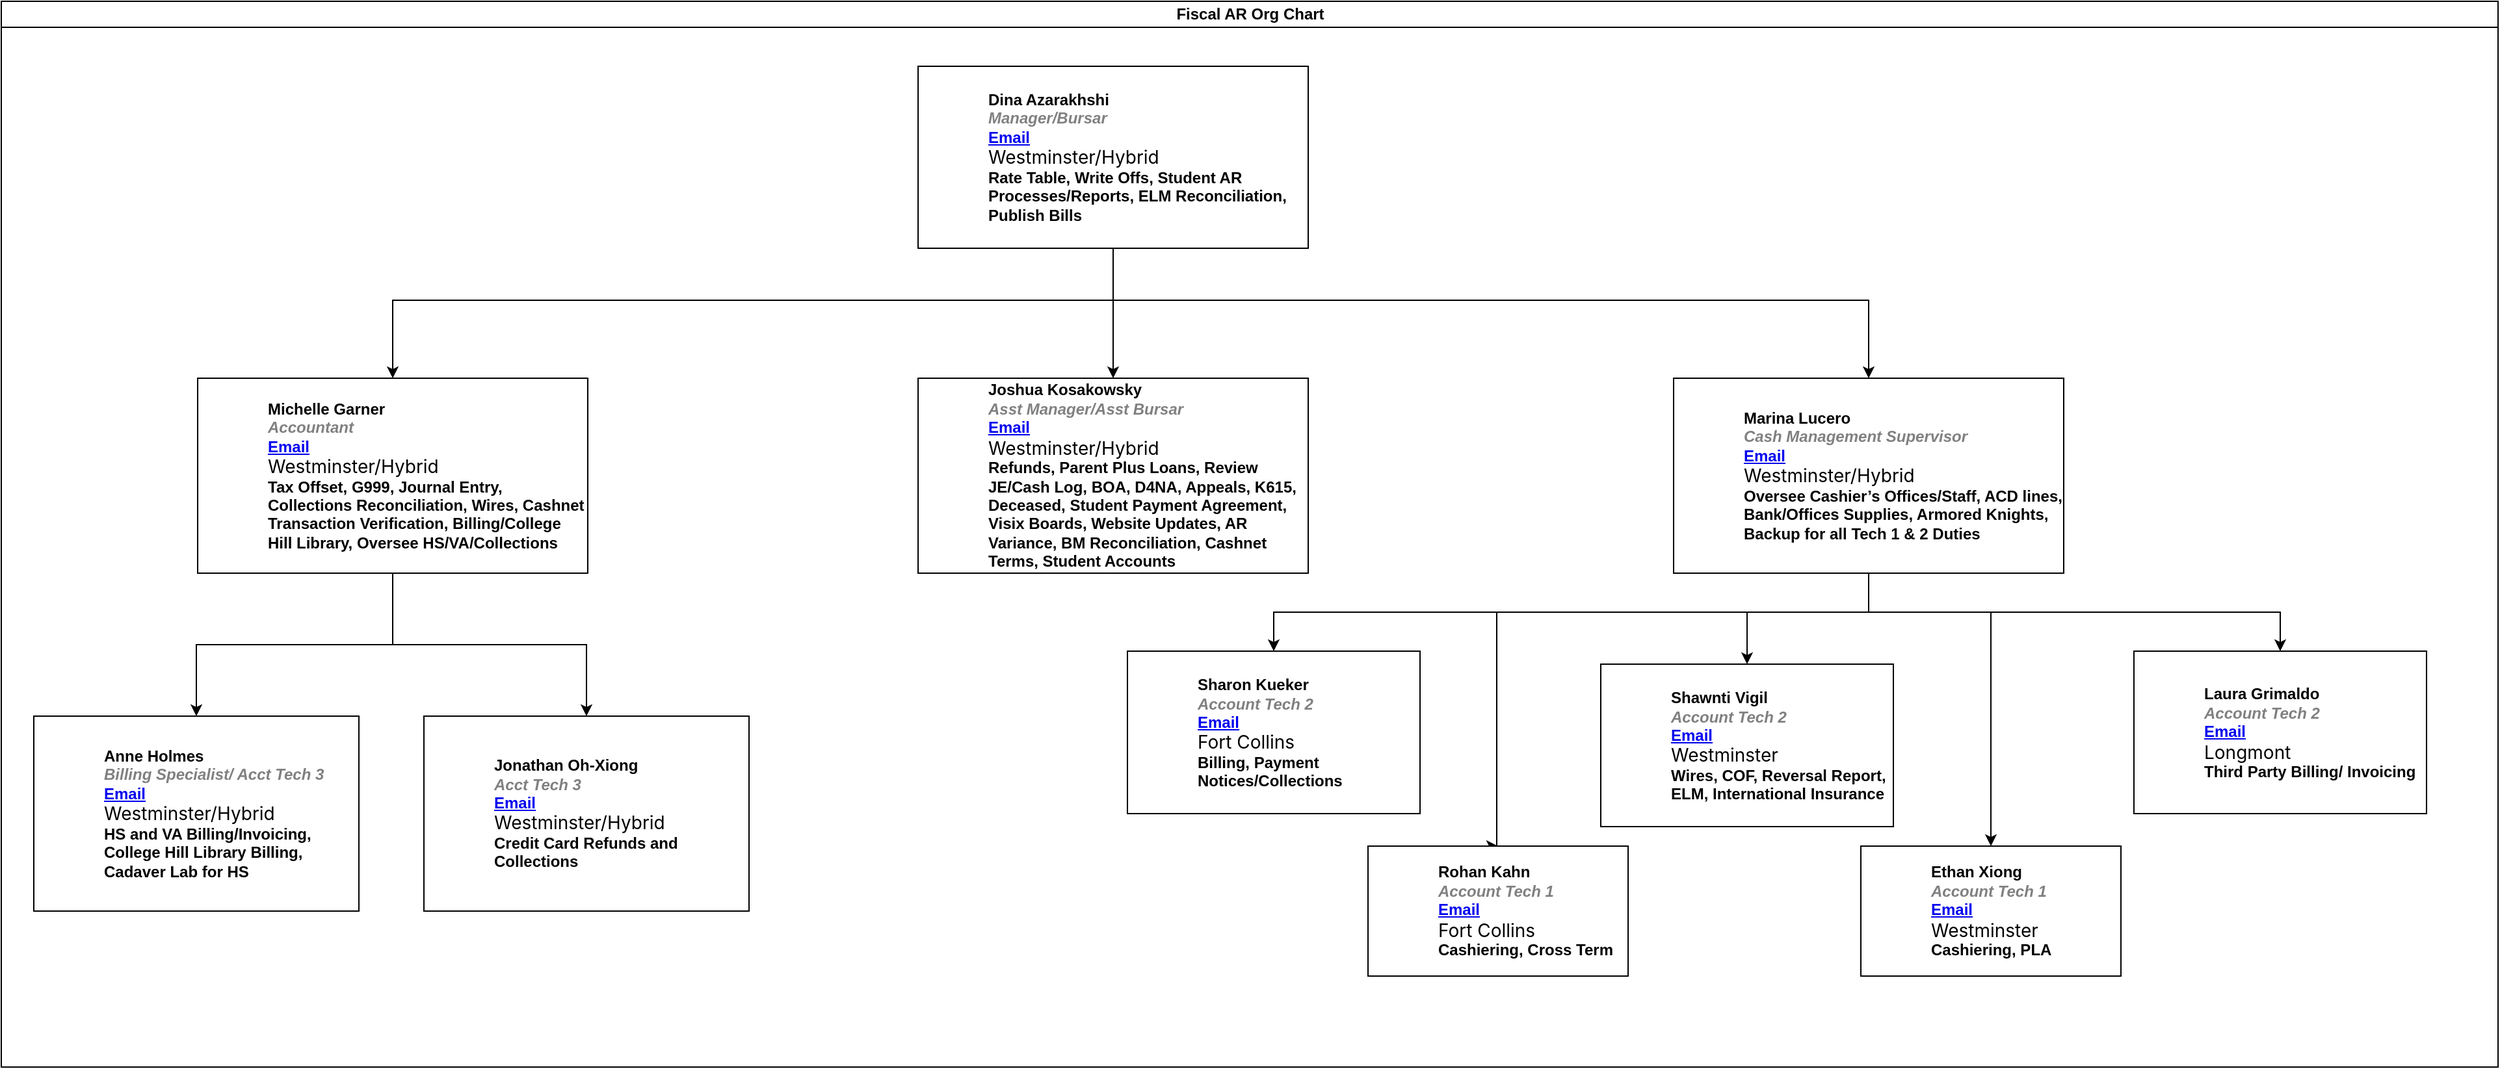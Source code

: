 <mxfile version="28.2.5" pages="3">
  <diagram id="prtHgNgQTEPvFCAcTncT" name="Current">
    <mxGraphModel dx="2194" dy="1195" grid="1" gridSize="10" guides="1" tooltips="1" connect="1" arrows="1" fold="1" page="1" pageScale="1" pageWidth="827" pageHeight="1169" math="0" shadow="0">
      <root>
        <mxCell id="0" />
        <mxCell id="1" parent="0" />
        <mxCell id="dNxyNK7c78bLwvsdeMH5-11" value="Fiscal AR Org Chart" style="swimlane;html=1;startSize=20;horizontal=1;containerType=tree;glass=0;swimlaneLine=1;rounded=0;shadow=0;" parent="1" vertex="1">
          <mxGeometry width="1920" height="820" as="geometry">
            <mxRectangle x="-290" y="60" width="150" height="30" as="alternateBounds" />
          </mxGeometry>
        </mxCell>
        <mxCell id="KOA3y_Gjj6j5qlT28fj2-54" style="edgeStyle=orthogonalEdgeStyle;rounded=0;orthogonalLoop=1;jettySize=auto;html=1;entryX=0.5;entryY=0;entryDx=0;entryDy=0;" parent="dNxyNK7c78bLwvsdeMH5-11" source="dNxyNK7c78bLwvsdeMH5-12" target="dNxyNK7c78bLwvsdeMH5-16" edge="1">
          <mxGeometry relative="1" as="geometry" />
        </mxCell>
        <mxCell id="KOA3y_Gjj6j5qlT28fj2-55" style="edgeStyle=orthogonalEdgeStyle;rounded=0;orthogonalLoop=1;jettySize=auto;html=1;" parent="dNxyNK7c78bLwvsdeMH5-11" source="dNxyNK7c78bLwvsdeMH5-12" target="dNxyNK7c78bLwvsdeMH5-14" edge="1">
          <mxGeometry relative="1" as="geometry">
            <Array as="points">
              <mxPoint x="855" y="230" />
              <mxPoint x="301" y="230" />
            </Array>
          </mxGeometry>
        </mxCell>
        <mxCell id="KOA3y_Gjj6j5qlT28fj2-56" style="edgeStyle=orthogonalEdgeStyle;rounded=0;orthogonalLoop=1;jettySize=auto;html=1;entryX=0.5;entryY=0;entryDx=0;entryDy=0;" parent="dNxyNK7c78bLwvsdeMH5-11" source="dNxyNK7c78bLwvsdeMH5-12" target="dNxyNK7c78bLwvsdeMH5-18" edge="1">
          <mxGeometry relative="1" as="geometry">
            <Array as="points">
              <mxPoint x="855" y="230" />
              <mxPoint x="1436" y="230" />
            </Array>
          </mxGeometry>
        </mxCell>
        <UserObject label="%name%&lt;br&gt;&lt;i style=&quot;color: gray;&quot;&gt;%position%&lt;/i&gt;&lt;br&gt;&lt;a href=&quot;mailto:%email%&quot;&gt;Email&lt;/a&gt;&lt;div&gt;&lt;span style=&quot;font-family: -apple-system, BlinkMacSystemFont, &amp;quot;Segoe UI Variable&amp;quot;, &amp;quot;Segoe UI&amp;quot;, system-ui, ui-sans-serif, Helvetica, Arial, sans-serif, &amp;quot;Apple Color Emoji&amp;quot;, &amp;quot;Segoe UI Emoji&amp;quot;; font-size: 14px; font-weight: 400; background-color: rgb(255, 255, 255);&quot;&gt;%location%&lt;/span&gt;&lt;/div&gt;&lt;div&gt;%Duties%&lt;/div&gt;" name="Dina Azarakhshi" position="Manager/Bursar" location="Westminster/Hybrid" email="Dina.Azarakhshi@frontrange.edu" placeholders="1" link="" Duties="Rate Table, Write Offs, Student AR Processes/Reports, ELM Reconciliation, Publish Bills" id="dNxyNK7c78bLwvsdeMH5-12">
          <mxCell style="label;image=https://cdn3.iconfinder.com/data/icons/user-avatars-1/512/users-3-128.png;whiteSpace=wrap;html=1;rounded=0;glass=0;treeMoving=1;treeFolding=1;" parent="dNxyNK7c78bLwvsdeMH5-11" vertex="1">
            <mxGeometry x="705" y="50" width="300" height="140" as="geometry" />
          </mxCell>
        </UserObject>
        <mxCell id="KOA3y_Gjj6j5qlT28fj2-6" style="edgeStyle=orthogonalEdgeStyle;rounded=0;orthogonalLoop=1;jettySize=auto;html=1;entryX=0.5;entryY=0;entryDx=0;entryDy=0;" parent="dNxyNK7c78bLwvsdeMH5-11" source="dNxyNK7c78bLwvsdeMH5-14" target="KOA3y_Gjj6j5qlT28fj2-5" edge="1">
          <mxGeometry relative="1" as="geometry" />
        </mxCell>
        <UserObject label="%name%&lt;br&gt;&lt;i style=&quot;color: gray;&quot;&gt;%position%&lt;/i&gt;&lt;br&gt;&lt;a href=&quot;mailto:%email%&quot;&gt;Email&lt;/a&gt;&lt;div&gt;&lt;span style=&quot;font-family: -apple-system, BlinkMacSystemFont, &amp;quot;Segoe UI Variable&amp;quot;, &amp;quot;Segoe UI&amp;quot;, system-ui, ui-sans-serif, Helvetica, Arial, sans-serif, &amp;quot;Apple Color Emoji&amp;quot;, &amp;quot;Segoe UI Emoji&amp;quot;; font-size: 14px; font-weight: 400; background-color: rgb(255, 255, 255);&quot;&gt;%location%&lt;/span&gt;&lt;/div&gt;&lt;div&gt;%Duties%&lt;/div&gt;" name="Michelle Garner" position="Accountant" location="Westminster/Hybrid" email="Michelle.Garner@frontrange.edu" placeholders="1" link="" Duties="Tax Offset, G999, Journal Entry, Collections Reconciliation, Wires, Cashnet Transaction Verification, Billing/College Hill Library, Oversee HS/VA/Collections" id="dNxyNK7c78bLwvsdeMH5-14">
          <mxCell style="label;image=https://cdn3.iconfinder.com/data/icons/user-avatars-1/512/users-10-3-128.png;whiteSpace=wrap;html=1;rounded=0;glass=0;treeFolding=1;treeMoving=1;" parent="dNxyNK7c78bLwvsdeMH5-11" vertex="1">
            <mxGeometry x="151" y="290" width="300" height="150" as="geometry" />
          </mxCell>
        </UserObject>
        <UserObject label="%name%&lt;br&gt;&lt;i style=&quot;color: gray;&quot;&gt;%position%&lt;/i&gt;&lt;br&gt;&lt;a href=&quot;mailto:%email%&quot;&gt;Email&lt;/a&gt;&lt;div&gt;&lt;span style=&quot;font-family: -apple-system, BlinkMacSystemFont, &amp;quot;Segoe UI Variable&amp;quot;, &amp;quot;Segoe UI&amp;quot;, system-ui, ui-sans-serif, Helvetica, Arial, sans-serif, &amp;quot;Apple Color Emoji&amp;quot;, &amp;quot;Segoe UI Emoji&amp;quot;; font-size: 14px; font-weight: 400; background-color: rgb(255, 255, 255);&quot;&gt;%location%&lt;/span&gt;&lt;/div&gt;&lt;div&gt;%Duties%&lt;/div&gt;" name="Joshua Kosakowsky" position="Asst Manager/Asst Bursar" location="Westminster/Hybrid" email="Joshua.Kosakowsky@frontrange.edu" placeholders="1" link="" Duties="Refunds, Parent Plus Loans, Review JE/Cash Log, BOA, D4NA, Appeals, K615, Deceased, Student Payment Agreement, Visix Boards, Website Updates, AR Variance, BM Reconciliation, Cashnet Terms, Student Accounts" id="dNxyNK7c78bLwvsdeMH5-16">
          <mxCell style="label;image=https://cdn3.iconfinder.com/data/icons/user-avatars-1/512/users-9-2-128.png;whiteSpace=wrap;html=1;rounded=0;glass=0;treeFolding=1;treeMoving=1;" parent="dNxyNK7c78bLwvsdeMH5-11" vertex="1">
            <mxGeometry x="705" y="290" width="300" height="150" as="geometry" />
          </mxCell>
        </UserObject>
        <mxCell id="KOA3y_Gjj6j5qlT28fj2-43" style="edgeStyle=orthogonalEdgeStyle;rounded=0;orthogonalLoop=1;jettySize=auto;html=1;entryX=0.5;entryY=0;entryDx=0;entryDy=0;" parent="dNxyNK7c78bLwvsdeMH5-11" source="dNxyNK7c78bLwvsdeMH5-18" target="KOA3y_Gjj6j5qlT28fj2-17" edge="1">
          <mxGeometry relative="1" as="geometry">
            <Array as="points">
              <mxPoint x="1436" y="470" />
              <mxPoint x="979" y="470" />
            </Array>
          </mxGeometry>
        </mxCell>
        <mxCell id="KOA3y_Gjj6j5qlT28fj2-44" style="rounded=0;orthogonalLoop=1;jettySize=auto;html=1;entryX=0.5;entryY=0;entryDx=0;entryDy=0;edgeStyle=orthogonalEdgeStyle;" parent="dNxyNK7c78bLwvsdeMH5-11" source="dNxyNK7c78bLwvsdeMH5-18" target="KOA3y_Gjj6j5qlT28fj2-28" edge="1">
          <mxGeometry relative="1" as="geometry">
            <Array as="points">
              <mxPoint x="1436" y="470" />
              <mxPoint x="1342" y="470" />
            </Array>
          </mxGeometry>
        </mxCell>
        <mxCell id="KOA3y_Gjj6j5qlT28fj2-45" style="edgeStyle=orthogonalEdgeStyle;rounded=0;orthogonalLoop=1;jettySize=auto;html=1;entryX=0.5;entryY=0;entryDx=0;entryDy=0;" parent="dNxyNK7c78bLwvsdeMH5-11" source="dNxyNK7c78bLwvsdeMH5-18" target="KOA3y_Gjj6j5qlT28fj2-21" edge="1">
          <mxGeometry relative="1" as="geometry">
            <Array as="points">
              <mxPoint x="1436" y="470" />
              <mxPoint x="1150" y="470" />
              <mxPoint x="1150" y="650" />
            </Array>
          </mxGeometry>
        </mxCell>
        <mxCell id="KOA3y_Gjj6j5qlT28fj2-47" style="edgeStyle=orthogonalEdgeStyle;rounded=0;orthogonalLoop=1;jettySize=auto;html=1;entryX=0.5;entryY=0;entryDx=0;entryDy=0;" parent="dNxyNK7c78bLwvsdeMH5-11" source="dNxyNK7c78bLwvsdeMH5-18" target="KOA3y_Gjj6j5qlT28fj2-32" edge="1">
          <mxGeometry relative="1" as="geometry">
            <Array as="points">
              <mxPoint x="1436" y="470" />
              <mxPoint x="1530" y="470" />
            </Array>
          </mxGeometry>
        </mxCell>
        <mxCell id="KOA3y_Gjj6j5qlT28fj2-51" style="rounded=0;orthogonalLoop=1;jettySize=auto;html=1;entryX=0.5;entryY=0;entryDx=0;entryDy=0;edgeStyle=orthogonalEdgeStyle;" parent="dNxyNK7c78bLwvsdeMH5-11" source="dNxyNK7c78bLwvsdeMH5-18" target="KOA3y_Gjj6j5qlT28fj2-34" edge="1">
          <mxGeometry relative="1" as="geometry">
            <Array as="points">
              <mxPoint x="1436" y="470" />
              <mxPoint x="1753" y="470" />
            </Array>
          </mxGeometry>
        </mxCell>
        <UserObject label="%name%&lt;br&gt;&lt;i style=&quot;color: gray;&quot;&gt;%position%&lt;/i&gt;&lt;br&gt;&lt;a href=&quot;mailto:%email%&quot;&gt;Email&lt;/a&gt;&lt;div&gt;&lt;span style=&quot;font-family: -apple-system, BlinkMacSystemFont, &amp;quot;Segoe UI Variable&amp;quot;, &amp;quot;Segoe UI&amp;quot;, system-ui, ui-sans-serif, Helvetica, Arial, sans-serif, &amp;quot;Apple Color Emoji&amp;quot;, &amp;quot;Segoe UI Emoji&amp;quot;; font-size: 14px; font-weight: 400; background-color: rgb(255, 255, 255);&quot;&gt;%location%&lt;/span&gt;&lt;/div&gt;&lt;div&gt;%Duties%&lt;/div&gt;" name="Marina Lucero" position="Cash Management Supervisor" location="Westminster/Hybrid" email="Marina.Lucero@frontrange.edu" link="" placeholders="1" Duties="Oversee Cashier’s Offices/Staff, ACD lines, Bank/Offices Supplies, Armored Knights, Backup for all Tech 1 &amp; 2 Duties" id="dNxyNK7c78bLwvsdeMH5-18">
          <mxCell style="label;image=https://cdn3.iconfinder.com/data/icons/user-avatars-1/512/users-2-128.png;whiteSpace=wrap;html=1;rounded=0;glass=0;" parent="dNxyNK7c78bLwvsdeMH5-11" vertex="1">
            <mxGeometry x="1286" y="290" width="300" height="150" as="geometry" />
          </mxCell>
        </UserObject>
        <UserObject label="%name%&lt;br&gt;&lt;i style=&quot;color: gray;&quot;&gt;%position%&lt;/i&gt;&lt;br&gt;&lt;a href=&quot;mailto:%email%&quot;&gt;Email&lt;/a&gt;&lt;div&gt;&lt;span style=&quot;font-family: -apple-system, BlinkMacSystemFont, &amp;quot;Segoe UI Variable&amp;quot;, &amp;quot;Segoe UI&amp;quot;, system-ui, ui-sans-serif, Helvetica, Arial, sans-serif, &amp;quot;Apple Color Emoji&amp;quot;, &amp;quot;Segoe UI Emoji&amp;quot;; font-size: 14px; font-weight: 400; background-color: rgb(255, 255, 255);&quot;&gt;%location%&lt;/span&gt;&lt;/div&gt;&lt;div&gt;%Duties%&lt;/div&gt;" name="Anne Holmes" position="Billing Specialist/ Acct Tech 3" location="Westminster/Hybrid" email="Anne.Holmes@frontrange.edu" placeholders="1" link="" Duties="HS and VA Billing/Invoicing, College Hill Library Billing, Cadaver Lab for HS" id="KOA3y_Gjj6j5qlT28fj2-5">
          <mxCell style="label;image=https://cdn3.iconfinder.com/data/icons/user-avatars-1/512/users-9-2-128.png;whiteSpace=wrap;html=1;rounded=0;glass=0;treeFolding=1;treeMoving=1;" parent="dNxyNK7c78bLwvsdeMH5-11" vertex="1">
            <mxGeometry x="25" y="550" width="250" height="150" as="geometry" />
          </mxCell>
        </UserObject>
        <UserObject label="%name%&lt;br&gt;&lt;i style=&quot;color: gray;&quot;&gt;%position%&lt;/i&gt;&lt;br&gt;&lt;a href=&quot;mailto:%email%&quot;&gt;Email&lt;/a&gt;&lt;div&gt;&lt;span style=&quot;font-family: -apple-system, BlinkMacSystemFont, &amp;quot;Segoe UI Variable&amp;quot;, &amp;quot;Segoe UI&amp;quot;, system-ui, ui-sans-serif, Helvetica, Arial, sans-serif, &amp;quot;Apple Color Emoji&amp;quot;, &amp;quot;Segoe UI Emoji&amp;quot;; font-size: 14px; font-weight: 400; background-color: rgb(255, 255, 255);&quot;&gt;%location%&lt;/span&gt;&lt;/div&gt;&lt;div&gt;%Duties%&lt;/div&gt;" name="Jonathan Oh-Xiong" position="Acct Tech 3" location="Westminster/Hybrid" email="Jonathan.Oh-Xiong@frontrange.edu" placeholders="1" link="" Duties="Credit Card Refunds and Collections" id="KOA3y_Gjj6j5qlT28fj2-8">
          <mxCell style="label;image=https://cdn3.iconfinder.com/data/icons/user-avatars-1/512/users-9-2-128.png;whiteSpace=wrap;html=1;rounded=0;glass=0;treeFolding=1;treeMoving=1;" parent="dNxyNK7c78bLwvsdeMH5-11" vertex="1">
            <mxGeometry x="325" y="550" width="250" height="150" as="geometry" />
          </mxCell>
        </UserObject>
        <mxCell id="KOA3y_Gjj6j5qlT28fj2-9" style="edgeStyle=orthogonalEdgeStyle;rounded=0;orthogonalLoop=1;jettySize=auto;html=1;entryX=0.5;entryY=0;entryDx=0;entryDy=0;" parent="dNxyNK7c78bLwvsdeMH5-11" source="dNxyNK7c78bLwvsdeMH5-14" target="KOA3y_Gjj6j5qlT28fj2-8" edge="1">
          <mxGeometry relative="1" as="geometry">
            <mxPoint x="288.5" y="450" as="targetPoint" />
          </mxGeometry>
        </mxCell>
        <UserObject label="%name%&lt;br&gt;&lt;i style=&quot;color: gray;&quot;&gt;%position%&lt;/i&gt;&lt;br&gt;&lt;a href=&quot;mailto:%email%&quot;&gt;Email&lt;/a&gt;&lt;div&gt;&lt;span style=&quot;font-family: -apple-system, BlinkMacSystemFont, &amp;quot;Segoe UI Variable&amp;quot;, &amp;quot;Segoe UI&amp;quot;, system-ui, ui-sans-serif, Helvetica, Arial, sans-serif, &amp;quot;Apple Color Emoji&amp;quot;, &amp;quot;Segoe UI Emoji&amp;quot;; font-size: 14px; font-weight: 400; background-color: rgb(255, 255, 255);&quot;&gt;%location%&lt;/span&gt;&lt;/div&gt;&lt;div&gt;%Duties%&lt;/div&gt;" name="Sharon Kueker" position="Account Tech 2" location="Fort Collins" email="Sharon.Kueker@frontrange.edu" link="" placeholders="1" Duties="Billing, Payment Notices/Collections" id="KOA3y_Gjj6j5qlT28fj2-17">
          <mxCell style="label;image=https://cdn3.iconfinder.com/data/icons/user-avatars-1/512/users-2-128.png;whiteSpace=wrap;html=1;rounded=0;glass=0;" parent="dNxyNK7c78bLwvsdeMH5-11" vertex="1">
            <mxGeometry x="866" y="500" width="225" height="125" as="geometry" />
          </mxCell>
        </UserObject>
        <UserObject label="%name%&lt;br&gt;&lt;i style=&quot;color: gray;&quot;&gt;%position%&lt;/i&gt;&lt;br&gt;&lt;a href=&quot;mailto:%email%&quot;&gt;Email&lt;/a&gt;&lt;div&gt;&lt;span style=&quot;font-family: -apple-system, BlinkMacSystemFont, &amp;quot;Segoe UI Variable&amp;quot;, &amp;quot;Segoe UI&amp;quot;, system-ui, ui-sans-serif, Helvetica, Arial, sans-serif, &amp;quot;Apple Color Emoji&amp;quot;, &amp;quot;Segoe UI Emoji&amp;quot;; font-size: 14px; font-weight: 400; background-color: rgb(255, 255, 255);&quot;&gt;%location%&lt;/span&gt;&lt;/div&gt;&lt;div&gt;%Duties%&lt;/div&gt;" name="Rohan Kahn" position="Account Tech 1" location="Fort Collins" email="Rohan.Kahn@frontrange.edu" link="" placeholders="1" Duties="Cashiering, Cross Term" id="KOA3y_Gjj6j5qlT28fj2-21">
          <mxCell style="label;image=https://cdn3.iconfinder.com/data/icons/user-avatars-1/512/users-2-128.png;whiteSpace=wrap;html=1;rounded=0;glass=0;" parent="dNxyNK7c78bLwvsdeMH5-11" vertex="1">
            <mxGeometry x="1051" y="650" width="200" height="100" as="geometry" />
          </mxCell>
        </UserObject>
        <UserObject label="%name%&lt;br&gt;&lt;i style=&quot;color: gray;&quot;&gt;%position%&lt;/i&gt;&lt;br&gt;&lt;a href=&quot;mailto:%email%&quot;&gt;Email&lt;/a&gt;&lt;div&gt;&lt;span style=&quot;font-family: -apple-system, BlinkMacSystemFont, &amp;quot;Segoe UI Variable&amp;quot;, &amp;quot;Segoe UI&amp;quot;, system-ui, ui-sans-serif, Helvetica, Arial, sans-serif, &amp;quot;Apple Color Emoji&amp;quot;, &amp;quot;Segoe UI Emoji&amp;quot;; font-size: 14px; font-weight: 400; background-color: rgb(255, 255, 255);&quot;&gt;%location%&lt;/span&gt;&lt;/div&gt;&lt;div&gt;%Duties%&lt;/div&gt;" name="Shawnti Vigil" position="Account Tech 2" location="Westminster" email="Shawnti.Vigil@frontrange.edu" link="" placeholders="1" Duties="Wires, COF, Reversal Report, ELM,  International Insurance" id="KOA3y_Gjj6j5qlT28fj2-28">
          <mxCell style="label;image=https://cdn3.iconfinder.com/data/icons/user-avatars-1/512/users-2-128.png;whiteSpace=wrap;html=1;rounded=0;glass=0;" parent="dNxyNK7c78bLwvsdeMH5-11" vertex="1">
            <mxGeometry x="1230" y="510" width="225" height="125" as="geometry" />
          </mxCell>
        </UserObject>
        <UserObject label="%name%&lt;br&gt;&lt;i style=&quot;color: gray;&quot;&gt;%position%&lt;/i&gt;&lt;br&gt;&lt;a href=&quot;mailto:%email%&quot;&gt;Email&lt;/a&gt;&lt;div&gt;&lt;span style=&quot;font-family: -apple-system, BlinkMacSystemFont, &amp;quot;Segoe UI Variable&amp;quot;, &amp;quot;Segoe UI&amp;quot;, system-ui, ui-sans-serif, Helvetica, Arial, sans-serif, &amp;quot;Apple Color Emoji&amp;quot;, &amp;quot;Segoe UI Emoji&amp;quot;; font-size: 14px; font-weight: 400; background-color: rgb(255, 255, 255);&quot;&gt;%location%&lt;/span&gt;&lt;/div&gt;&lt;div&gt;%Duties%&lt;/div&gt;" name="Laura Grimaldo" position="Account Tech 2" location="Longmont" email="Laura.Grimaldo@frontrange.edu" link="" placeholders="1" Duties="Third Party Billing/ Invoicing" id="KOA3y_Gjj6j5qlT28fj2-34">
          <mxCell style="label;image=https://cdn3.iconfinder.com/data/icons/user-avatars-1/512/users-2-128.png;whiteSpace=wrap;html=1;rounded=0;glass=0;" parent="dNxyNK7c78bLwvsdeMH5-11" vertex="1">
            <mxGeometry x="1640" y="500" width="225" height="125" as="geometry" />
          </mxCell>
        </UserObject>
        <UserObject label="%name%&lt;br&gt;&lt;i style=&quot;color: gray;&quot;&gt;%position%&lt;/i&gt;&lt;br&gt;&lt;a href=&quot;mailto:%email%&quot;&gt;Email&lt;/a&gt;&lt;div&gt;&lt;span style=&quot;font-family: -apple-system, BlinkMacSystemFont, &amp;quot;Segoe UI Variable&amp;quot;, &amp;quot;Segoe UI&amp;quot;, system-ui, ui-sans-serif, Helvetica, Arial, sans-serif, &amp;quot;Apple Color Emoji&amp;quot;, &amp;quot;Segoe UI Emoji&amp;quot;; font-size: 14px; font-weight: 400; background-color: rgb(255, 255, 255);&quot;&gt;%location%&lt;/span&gt;&lt;/div&gt;&lt;div&gt;%Duties%&lt;/div&gt;" name="Ethan Xiong" position="Account Tech 1" location="Westminster" email="Ethan.Xiong@frontrange.edu" link="" placeholders="1" Duties="Cashiering, PLA" id="KOA3y_Gjj6j5qlT28fj2-32">
          <mxCell style="label;image=https://cdn3.iconfinder.com/data/icons/user-avatars-1/512/users-2-128.png;whiteSpace=wrap;html=1;rounded=0;glass=0;" parent="dNxyNK7c78bLwvsdeMH5-11" vertex="1">
            <mxGeometry x="1430" y="650" width="200" height="100" as="geometry" />
          </mxCell>
        </UserObject>
      </root>
    </mxGraphModel>
  </diagram>
  <diagram name="Current Simp" id="L3KJB3qS7a1krc_2wtsv">
    <mxGraphModel dx="1615" dy="865" grid="1" gridSize="10" guides="1" tooltips="1" connect="1" arrows="1" fold="1" page="1" pageScale="1" pageWidth="827" pageHeight="1169" math="0" shadow="0">
      <root>
        <mxCell id="7CjRVH_cydRTyCtGGqEr-0" />
        <mxCell id="7CjRVH_cydRTyCtGGqEr-1" parent="7CjRVH_cydRTyCtGGqEr-0" />
        <mxCell id="7CjRVH_cydRTyCtGGqEr-2" value="Fiscal AR Org Chart" style="swimlane;html=1;startSize=20;horizontal=1;containerType=tree;glass=0;swimlaneLine=1;rounded=0;shadow=0;" vertex="1" parent="7CjRVH_cydRTyCtGGqEr-1">
          <mxGeometry width="1380" height="600" as="geometry">
            <mxRectangle x="-290" y="60" width="150" height="30" as="alternateBounds" />
          </mxGeometry>
        </mxCell>
        <mxCell id="Lj19DwpWiSqvWplCZSML-106" style="edgeStyle=orthogonalEdgeStyle;rounded=0;orthogonalLoop=1;jettySize=auto;html=1;entryX=0.5;entryY=0;entryDx=0;entryDy=0;" edge="1" parent="7CjRVH_cydRTyCtGGqEr-2" source="7CjRVH_cydRTyCtGGqEr-6" target="Lj19DwpWiSqvWplCZSML-84">
          <mxGeometry relative="1" as="geometry" />
        </mxCell>
        <mxCell id="Lj19DwpWiSqvWplCZSML-109" style="edgeStyle=orthogonalEdgeStyle;rounded=0;orthogonalLoop=1;jettySize=auto;html=1;entryX=0.5;entryY=0;entryDx=0;entryDy=0;" edge="1" parent="7CjRVH_cydRTyCtGGqEr-2" source="7CjRVH_cydRTyCtGGqEr-6" target="Lj19DwpWiSqvWplCZSML-24">
          <mxGeometry relative="1" as="geometry">
            <Array as="points">
              <mxPoint x="577" y="160" />
              <mxPoint x="277" y="160" />
            </Array>
          </mxGeometry>
        </mxCell>
        <mxCell id="Lj19DwpWiSqvWplCZSML-110" style="edgeStyle=orthogonalEdgeStyle;rounded=0;orthogonalLoop=1;jettySize=auto;html=1;entryX=0.5;entryY=0;entryDx=0;entryDy=0;" edge="1" parent="7CjRVH_cydRTyCtGGqEr-2" source="7CjRVH_cydRTyCtGGqEr-6" target="Lj19DwpWiSqvWplCZSML-89">
          <mxGeometry relative="1" as="geometry">
            <Array as="points">
              <mxPoint x="577" y="160" />
              <mxPoint x="877" y="160" />
            </Array>
          </mxGeometry>
        </mxCell>
        <UserObject label="%name%&lt;br&gt;&lt;i style=&quot;color: gray;&quot;&gt;%position%&lt;/i&gt;" name="Dina Azarakhshi" position="Manager/Bursar" location="Westminster/Hybrid" email="Dina.Azarakhshi@frontrange.edu" placeholders="1" link="" Duties="Rate Table, Write Offs, Student AR Processes/Reports, ELM Reconciliation, Publish Bills" id="7CjRVH_cydRTyCtGGqEr-6">
          <mxCell style="label;image=https://cdn3.iconfinder.com/data/icons/user-avatars-1/512/users-3-128.png;whiteSpace=wrap;html=1;rounded=0;glass=0;treeMoving=1;treeFolding=1;align=center;" vertex="1" parent="7CjRVH_cydRTyCtGGqEr-2">
            <mxGeometry x="477" y="50" width="200" height="75" as="geometry" />
          </mxCell>
        </UserObject>
        <mxCell id="Lj19DwpWiSqvWplCZSML-111" style="edgeStyle=orthogonalEdgeStyle;rounded=0;orthogonalLoop=1;jettySize=auto;html=1;entryX=0.5;entryY=0;entryDx=0;entryDy=0;" edge="1" parent="7CjRVH_cydRTyCtGGqEr-2" source="Lj19DwpWiSqvWplCZSML-24" target="Lj19DwpWiSqvWplCZSML-56">
          <mxGeometry relative="1" as="geometry" />
        </mxCell>
        <mxCell id="Lj19DwpWiSqvWplCZSML-112" style="edgeStyle=orthogonalEdgeStyle;rounded=0;orthogonalLoop=1;jettySize=auto;html=1;entryX=0.5;entryY=0;entryDx=0;entryDy=0;" edge="1" parent="7CjRVH_cydRTyCtGGqEr-2" source="Lj19DwpWiSqvWplCZSML-24" target="Lj19DwpWiSqvWplCZSML-28">
          <mxGeometry relative="1" as="geometry" />
        </mxCell>
        <UserObject label="%name%&lt;br&gt;&lt;i style=&quot;color: gray;&quot;&gt;%position%&lt;/i&gt;" name="Michelle Garner" position="Accounts Receivable Accountant" location="Westminster/Hybrid" email="Michelle.Garner@frontrange.edu" placeholders="1" link="" Duties="Tax Offset, G999, Journal Entry, Collections Reconciliation, Wires, Cashnet Transaction Verification, Billing/College Hill Library, Oversee HS/VA/Collections" id="Lj19DwpWiSqvWplCZSML-24">
          <mxCell style="label;image=https://cdn3.iconfinder.com/data/icons/user-avatars-1/512/users-3-128.png;whiteSpace=wrap;html=1;rounded=0;glass=0;treeMoving=1;treeFolding=1;" vertex="1" parent="7CjRVH_cydRTyCtGGqEr-2">
            <mxGeometry x="177" y="200" width="200" height="75" as="geometry" />
          </mxCell>
        </UserObject>
        <UserObject label="%name%&lt;br&gt;&lt;i style=&quot;color: gray;&quot;&gt;%position%&lt;/i&gt;" name="Jonathan Oh-Xiong" position="Accounting Technician III" location="Westminster/Hybrid" email="Jonathan.Oh-Xiong@frontrange.edu" placeholders="1" link="" Duties="Credit Card Refunds and Collections" id="Lj19DwpWiSqvWplCZSML-28">
          <mxCell style="label;image=https://cdn3.iconfinder.com/data/icons/user-avatars-1/512/users-9-2-128.png;whiteSpace=wrap;html=1;rounded=0;glass=0;treeFolding=1;treeMoving=1;" vertex="1" parent="7CjRVH_cydRTyCtGGqEr-2">
            <mxGeometry x="277" y="350" width="200" height="75" as="geometry" />
          </mxCell>
        </UserObject>
        <UserObject label="%name%&lt;br&gt;&lt;i style=&quot;color: gray;&quot;&gt;%position%&lt;/i&gt;" name="Anne Holmes" position="AR Billing Specialist/ Accounting Technician III" location="Longmont/Hybrid" email="Anne.Holmes@frontrange.edu" placeholders="1" link="" Duties="HS and VA Billing/Invoicing, College Hill Library Billing, Cadaver Lab for HS" id="Lj19DwpWiSqvWplCZSML-56">
          <mxCell style="label;image=https://cdn3.iconfinder.com/data/icons/user-avatars-1/512/users-3-128.png;whiteSpace=wrap;html=1;rounded=0;glass=0;treeMoving=1;treeFolding=1;" vertex="1" parent="7CjRVH_cydRTyCtGGqEr-2">
            <mxGeometry x="52" y="350" width="200" height="75" as="geometry" />
          </mxCell>
        </UserObject>
        <UserObject label="%name%&lt;br&gt;&lt;i style=&quot;color: gray;&quot;&gt;%position%&lt;/i&gt;" name="Joshua Kosakowsky" position="Assistant Manager/ Assistant Bursar" location="Westminster/Hybrid" email="Joshua.Kosakowsky@frontrange.edu" placeholders="1" link="" Duties="Refunds, Parent Plus Loans, Review JE/Cash Log, BOA, D4NA, Appeals, K615, Deceased, Student Payment Agreement, Visix Boards, Website Updates, AR Variance, BM Reconciliation, Cashnet Terms, Student Accounts" id="Lj19DwpWiSqvWplCZSML-84">
          <mxCell style="label;image=https://cdn3.iconfinder.com/data/icons/user-avatars-1/512/users-10-3-128.png;whiteSpace=wrap;html=1;rounded=0;glass=0;treeFolding=1;treeMoving=1;" vertex="1" parent="7CjRVH_cydRTyCtGGqEr-2">
            <mxGeometry x="477" y="200" width="200" height="75" as="geometry" />
          </mxCell>
        </UserObject>
        <UserObject label="%name%&lt;br&gt;&lt;i style=&quot;color: gray;&quot;&gt;%position%&lt;/i&gt;" name="James Dickinson" position="Accounting Technician I" location="Fort Collins" email="James.Dickinson@frontrange.edu" link="" placeholders="1" Duties="Cross Term" id="Lj19DwpWiSqvWplCZSML-85">
          <mxCell style="label;image=https://cdn3.iconfinder.com/data/icons/user-avatars-1/512/users-2-128.png;whiteSpace=wrap;html=1;rounded=0;glass=0;" vertex="1" parent="7CjRVH_cydRTyCtGGqEr-2">
            <mxGeometry x="777" y="500" width="200" height="75" as="geometry" />
          </mxCell>
        </UserObject>
        <mxCell id="Lj19DwpWiSqvWplCZSML-116" style="edgeStyle=orthogonalEdgeStyle;rounded=0;orthogonalLoop=1;jettySize=auto;html=1;entryX=0.5;entryY=0;entryDx=0;entryDy=0;" edge="1" parent="7CjRVH_cydRTyCtGGqEr-2" source="Lj19DwpWiSqvWplCZSML-89" target="Lj19DwpWiSqvWplCZSML-85">
          <mxGeometry relative="1" as="geometry" />
        </mxCell>
        <mxCell id="Lj19DwpWiSqvWplCZSML-117" style="edgeStyle=orthogonalEdgeStyle;rounded=0;orthogonalLoop=1;jettySize=auto;html=1;entryX=0.5;entryY=0;entryDx=0;entryDy=0;" edge="1" parent="7CjRVH_cydRTyCtGGqEr-2" source="Lj19DwpWiSqvWplCZSML-89" target="Lj19DwpWiSqvWplCZSML-103">
          <mxGeometry relative="1" as="geometry">
            <Array as="points">
              <mxPoint x="877" y="320" />
              <mxPoint x="750" y="320" />
            </Array>
          </mxGeometry>
        </mxCell>
        <mxCell id="Lj19DwpWiSqvWplCZSML-119" style="edgeStyle=orthogonalEdgeStyle;rounded=0;orthogonalLoop=1;jettySize=auto;html=1;entryX=0.5;entryY=0;entryDx=0;entryDy=0;" edge="1" parent="7CjRVH_cydRTyCtGGqEr-2" source="Lj19DwpWiSqvWplCZSML-89" target="Lj19DwpWiSqvWplCZSML-104">
          <mxGeometry relative="1" as="geometry">
            <Array as="points">
              <mxPoint x="877" y="320" />
              <mxPoint x="1000" y="320" />
            </Array>
          </mxGeometry>
        </mxCell>
        <mxCell id="Lj19DwpWiSqvWplCZSML-120" style="edgeStyle=orthogonalEdgeStyle;rounded=0;orthogonalLoop=1;jettySize=auto;html=1;entryX=0.5;entryY=0;entryDx=0;entryDy=0;" edge="1" parent="7CjRVH_cydRTyCtGGqEr-2" source="Lj19DwpWiSqvWplCZSML-89" target="Lj19DwpWiSqvWplCZSML-105">
          <mxGeometry relative="1" as="geometry">
            <Array as="points">
              <mxPoint x="877" y="320" />
              <mxPoint x="1250" y="320" />
            </Array>
          </mxGeometry>
        </mxCell>
        <UserObject label="%name%&lt;br&gt;&lt;i style=&quot;color: gray;&quot;&gt;%position%&lt;/i&gt;" name="Marina Lucero" position="Cash Management Supervisor" location="Westminster/Hybrid" email="Marina.Lucero@frontrange.edu" placeholders="1" link="" Duties="Oversee Cashier’s Offices/Staff, ACD lines, Bank/Offices Supplies, Armored Knights, Backup for all Tech 1 &amp; 2 Duties" id="Lj19DwpWiSqvWplCZSML-89">
          <mxCell style="label;image=https://cdn3.iconfinder.com/data/icons/user-avatars-1/512/users-3-128.png;whiteSpace=wrap;html=1;rounded=0;glass=0;treeMoving=1;treeFolding=1;" vertex="1" parent="7CjRVH_cydRTyCtGGqEr-2">
            <mxGeometry x="777" y="200" width="200" height="75" as="geometry" />
          </mxCell>
        </UserObject>
        <UserObject label="%name%&lt;br&gt;&lt;i style=&quot;color: gray;&quot;&gt;%position%&lt;/i&gt;" name="Sharon Kueker" position="Accounting Technician II" location="Fort Collins" email="Sharon.Kueker@frontrange.edu" placeholders="1" link="" Duties="Billing, Payment Notices/Collections" id="Lj19DwpWiSqvWplCZSML-103">
          <mxCell style="label;image=https://cdn3.iconfinder.com/data/icons/user-avatars-1/512/users-3-128.png;whiteSpace=wrap;html=1;rounded=0;glass=0;treeMoving=1;treeFolding=1;" vertex="1" parent="7CjRVH_cydRTyCtGGqEr-2">
            <mxGeometry x="650" y="400" width="200" height="75" as="geometry" />
          </mxCell>
        </UserObject>
        <UserObject label="%name%&lt;br&gt;&lt;i style=&quot;color: gray;&quot;&gt;%position%&lt;/i&gt;" name="Shawnti Vigil" position="Accounting Technician II" location="Westminster" email="Shawnti.Vigil@frontrange.edu" placeholders="1" link="" Duties="Wires, COF, Reversal Report, ELM, PLA’s, International Insurance" id="Lj19DwpWiSqvWplCZSML-104">
          <mxCell style="label;image=https://cdn3.iconfinder.com/data/icons/user-avatars-1/512/users-3-128.png;whiteSpace=wrap;html=1;rounded=0;glass=0;treeMoving=1;treeFolding=1;" vertex="1" parent="7CjRVH_cydRTyCtGGqEr-2">
            <mxGeometry x="900" y="400" width="200" height="75" as="geometry" />
          </mxCell>
        </UserObject>
        <UserObject label="%name%&lt;br&gt;&lt;i style=&quot;color: gray;&quot;&gt;%position%&lt;/i&gt;" name="Laura Grimaldo" position="Accounting Technician II" location="Longmont" email="Laura.Grimaldo@frontrange.edu" placeholders="1" link="" Duties="Third Party Billing/ Invoicing" id="Lj19DwpWiSqvWplCZSML-105">
          <mxCell style="label;image=https://cdn3.iconfinder.com/data/icons/user-avatars-1/512/users-3-128.png;whiteSpace=wrap;html=1;rounded=0;glass=0;treeMoving=1;treeFolding=1;" vertex="1" parent="7CjRVH_cydRTyCtGGqEr-2">
            <mxGeometry x="1150" y="400" width="200" height="75" as="geometry" />
          </mxCell>
        </UserObject>
      </root>
    </mxGraphModel>
  </diagram>
  <diagram id="ewkFsnCR2pDEiCqA6YCn" name="Proposed">
    <mxGraphModel dx="2583" dy="1243" grid="1" gridSize="10" guides="1" tooltips="1" connect="1" arrows="1" fold="1" page="1" pageScale="1" pageWidth="850" pageHeight="1100" math="0" shadow="0">
      <root>
        <mxCell id="0" />
        <mxCell id="1" parent="0" />
        <mxCell id="mmfWpYS0T2q381ey2DWb-1" value="Fiscal AR Org Chart" style="swimlane;html=1;startSize=20;horizontal=1;containerType=tree;glass=0;swimlaneLine=1;rounded=0;shadow=0;" vertex="1" parent="1">
          <mxGeometry width="2320" height="1100" as="geometry">
            <mxRectangle x="-290" y="60" width="150" height="30" as="alternateBounds" />
          </mxGeometry>
        </mxCell>
        <mxCell id="mmfWpYS0T2q381ey2DWb-2" style="edgeStyle=orthogonalEdgeStyle;rounded=0;orthogonalLoop=1;jettySize=auto;html=1;entryX=0.5;entryY=0;entryDx=0;entryDy=0;" edge="1" parent="mmfWpYS0T2q381ey2DWb-1" source="mmfWpYS0T2q381ey2DWb-6" target="mmfWpYS0T2q381ey2DWb-10">
          <mxGeometry relative="1" as="geometry" />
        </mxCell>
        <mxCell id="mmfWpYS0T2q381ey2DWb-3" style="edgeStyle=orthogonalEdgeStyle;rounded=0;orthogonalLoop=1;jettySize=auto;html=1;" edge="1" parent="mmfWpYS0T2q381ey2DWb-1" source="mmfWpYS0T2q381ey2DWb-6" target="mmfWpYS0T2q381ey2DWb-8">
          <mxGeometry relative="1" as="geometry">
            <Array as="points">
              <mxPoint x="926" y="280" />
              <mxPoint x="326" y="280" />
            </Array>
          </mxGeometry>
        </mxCell>
        <mxCell id="mmfWpYS0T2q381ey2DWb-4" style="edgeStyle=orthogonalEdgeStyle;rounded=0;orthogonalLoop=1;jettySize=auto;html=1;entryX=0.5;entryY=0;entryDx=0;entryDy=0;" edge="1" parent="mmfWpYS0T2q381ey2DWb-1" source="mmfWpYS0T2q381ey2DWb-6" target="mmfWpYS0T2q381ey2DWb-18">
          <mxGeometry relative="1" as="geometry">
            <Array as="points">
              <mxPoint x="926" y="280" />
              <mxPoint x="1526" y="280" />
            </Array>
          </mxGeometry>
        </mxCell>
        <mxCell id="x5ET5GpdkbGCLUOih6cy-7" style="edgeStyle=orthogonalEdgeStyle;rounded=0;orthogonalLoop=1;jettySize=auto;html=1;entryX=0.5;entryY=0;entryDx=0;entryDy=0;" edge="1" parent="mmfWpYS0T2q381ey2DWb-1" source="mmfWpYS0T2q381ey2DWb-6" target="mmfWpYS0T2q381ey2DWb-29">
          <mxGeometry relative="1" as="geometry">
            <Array as="points">
              <mxPoint x="926" y="310" />
              <mxPoint x="745" y="310" />
            </Array>
          </mxGeometry>
        </mxCell>
        <UserObject label="%name%&lt;br&gt;&lt;i style=&quot;color: gray;&quot;&gt;%position%&lt;/i&gt;&lt;br&gt;&lt;a href=&quot;mailto:%email%&quot;&gt;Email&lt;/a&gt;&lt;div&gt;&lt;span style=&quot;font-family: -apple-system, BlinkMacSystemFont, &amp;quot;Segoe UI Variable&amp;quot;, &amp;quot;Segoe UI&amp;quot;, system-ui, ui-sans-serif, Helvetica, Arial, sans-serif, &amp;quot;Apple Color Emoji&amp;quot;, &amp;quot;Segoe UI Emoji&amp;quot;; font-size: 14px; font-weight: 400; background-color: rgb(255, 255, 255);&quot;&gt;%location%&lt;/span&gt;&lt;/div&gt;&lt;div&gt;%Duties%&lt;/div&gt;" name="Dina Azarakhshi" position="Manager/Bursar" location="Westminster/Hybrid" email="Dina.Azarakhshi@frontrange.edu" placeholders="1" link="" Duties="Rate Table, Write Offs, Student AR Processes/Reports, ELM Reconciliation, Publish Bills" id="mmfWpYS0T2q381ey2DWb-6">
          <mxCell style="label;image=https://cdn3.iconfinder.com/data/icons/user-avatars-1/512/users-3-128.png;whiteSpace=wrap;html=1;rounded=0;glass=0;treeMoving=1;treeFolding=1;" vertex="1" parent="mmfWpYS0T2q381ey2DWb-1">
            <mxGeometry x="776" y="40" width="300" height="200" as="geometry" />
          </mxCell>
        </UserObject>
        <mxCell id="mmfWpYS0T2q381ey2DWb-7" style="edgeStyle=orthogonalEdgeStyle;rounded=0;orthogonalLoop=1;jettySize=auto;html=1;entryX=0.5;entryY=0;entryDx=0;entryDy=0;" edge="1" parent="mmfWpYS0T2q381ey2DWb-1" source="mmfWpYS0T2q381ey2DWb-8" target="mmfWpYS0T2q381ey2DWb-19">
          <mxGeometry relative="1" as="geometry" />
        </mxCell>
        <UserObject label="%name%&lt;br&gt;&lt;i style=&quot;color: gray;&quot;&gt;%position%&lt;/i&gt;&lt;br&gt;&lt;a href=&quot;mailto:%email%&quot;&gt;Email&lt;/a&gt;&lt;div&gt;&lt;span style=&quot;font-family: -apple-system, BlinkMacSystemFont, &amp;quot;Segoe UI Variable&amp;quot;, &amp;quot;Segoe UI&amp;quot;, system-ui, ui-sans-serif, Helvetica, Arial, sans-serif, &amp;quot;Apple Color Emoji&amp;quot;, &amp;quot;Segoe UI Emoji&amp;quot;; font-size: 14px; font-weight: 400; background-color: rgb(255, 255, 255);&quot;&gt;%location%&lt;/span&gt;&lt;/div&gt;&lt;div&gt;%Duties%&lt;/div&gt;" name="Michelle Garner" position="Accountant" location="Westminster/Hybrid" email="Michelle.Garner@frontrange.edu" placeholders="1" link="" Duties="Tax Offset, G999, Journal Entry, Collections Reconciliation, Wires, Cashnet Transaction Verification, Billing/College Hill Library, Oversee HS/VA/Collections" id="mmfWpYS0T2q381ey2DWb-8">
          <mxCell style="label;image=https://cdn3.iconfinder.com/data/icons/user-avatars-1/512/users-10-3-128.png;whiteSpace=wrap;html=1;rounded=0;glass=0;treeFolding=1;treeMoving=1;" vertex="1" parent="mmfWpYS0T2q381ey2DWb-1">
            <mxGeometry x="176" y="340" width="300" height="150" as="geometry" />
          </mxCell>
        </UserObject>
        <mxCell id="mmfWpYS0T2q381ey2DWb-9" style="edgeStyle=orthogonalEdgeStyle;rounded=0;orthogonalLoop=1;jettySize=auto;html=1;entryX=0.5;entryY=0;entryDx=0;entryDy=0;" edge="1" parent="mmfWpYS0T2q381ey2DWb-1" source="mmfWpYS0T2q381ey2DWb-10" target="mmfWpYS0T2q381ey2DWb-29">
          <mxGeometry relative="1" as="geometry" />
        </mxCell>
        <UserObject label="%name%&lt;br&gt;&lt;i style=&quot;color: gray;&quot;&gt;%position%&lt;/i&gt;&lt;br&gt;&lt;a href=&quot;mailto:%email%&quot;&gt;Email&lt;/a&gt;&lt;div&gt;&lt;span style=&quot;font-family: -apple-system, BlinkMacSystemFont, &amp;quot;Segoe UI Variable&amp;quot;, &amp;quot;Segoe UI&amp;quot;, system-ui, ui-sans-serif, Helvetica, Arial, sans-serif, &amp;quot;Apple Color Emoji&amp;quot;, &amp;quot;Segoe UI Emoji&amp;quot;; font-size: 14px; font-weight: 400; background-color: rgb(255, 255, 255);&quot;&gt;%location%&lt;/span&gt;&lt;/div&gt;&lt;div&gt;%Duties%&lt;/div&gt;" name="Joshua Kosakowsky" position="Asst Manager/Asst Bursar" location="Westminster/Hybrid" email="Joshua.Kosakowsky@frontrange.edu" placeholders="1" link="" Duties="Refunds, Parent Plus Loans, Review JE/Cash Log, BOA, D4NA, Appeals, K615, Deceased, Student Payment Agreement, Visix Boards, Website Updates, AR Variance, BM Reconciliation, Cashnet Terms, Student Accounts" id="mmfWpYS0T2q381ey2DWb-10">
          <mxCell style="label;image=https://cdn3.iconfinder.com/data/icons/user-avatars-1/512/users-9-2-128.png;whiteSpace=wrap;html=1;rounded=0;glass=0;treeFolding=1;treeMoving=1;" vertex="1" parent="mmfWpYS0T2q381ey2DWb-1">
            <mxGeometry x="776" y="340" width="300" height="150" as="geometry" />
          </mxCell>
        </UserObject>
        <mxCell id="mmfWpYS0T2q381ey2DWb-11" style="edgeStyle=orthogonalEdgeStyle;rounded=0;orthogonalLoop=1;jettySize=auto;html=1;entryX=0.5;entryY=0;entryDx=0;entryDy=0;" edge="1" parent="mmfWpYS0T2q381ey2DWb-1" source="mmfWpYS0T2q381ey2DWb-18" target="mmfWpYS0T2q381ey2DWb-22">
          <mxGeometry relative="1" as="geometry">
            <Array as="points">
              <mxPoint x="1526" y="520" />
              <mxPoint x="1069" y="520" />
            </Array>
          </mxGeometry>
        </mxCell>
        <mxCell id="mmfWpYS0T2q381ey2DWb-12" style="edgeStyle=orthogonalEdgeStyle;rounded=0;orthogonalLoop=1;jettySize=auto;html=1;entryX=0.5;entryY=0;entryDx=0;entryDy=0;" edge="1" parent="mmfWpYS0T2q381ey2DWb-1" source="mmfWpYS0T2q381ey2DWb-18" target="mmfWpYS0T2q381ey2DWb-24">
          <mxGeometry relative="1" as="geometry">
            <Array as="points">
              <mxPoint x="1526" y="520" />
              <mxPoint x="1463" y="520" />
            </Array>
          </mxGeometry>
        </mxCell>
        <mxCell id="mmfWpYS0T2q381ey2DWb-13" style="edgeStyle=orthogonalEdgeStyle;rounded=0;orthogonalLoop=1;jettySize=auto;html=1;entryX=0.5;entryY=0;entryDx=0;entryDy=0;" edge="1" parent="mmfWpYS0T2q381ey2DWb-1" source="mmfWpYS0T2q381ey2DWb-18" target="mmfWpYS0T2q381ey2DWb-23">
          <mxGeometry relative="1" as="geometry">
            <Array as="points">
              <mxPoint x="1526" y="520" />
              <mxPoint x="1206" y="520" />
            </Array>
          </mxGeometry>
        </mxCell>
        <mxCell id="mmfWpYS0T2q381ey2DWb-15" style="edgeStyle=orthogonalEdgeStyle;rounded=0;orthogonalLoop=1;jettySize=auto;html=1;entryX=0.5;entryY=0;entryDx=0;entryDy=0;" edge="1" parent="mmfWpYS0T2q381ey2DWb-1" source="mmfWpYS0T2q381ey2DWb-18" target="mmfWpYS0T2q381ey2DWb-27">
          <mxGeometry relative="1" as="geometry">
            <Array as="points">
              <mxPoint x="1526" y="520" />
              <mxPoint x="1760" y="520" />
            </Array>
          </mxGeometry>
        </mxCell>
        <mxCell id="x5ET5GpdkbGCLUOih6cy-2" style="edgeStyle=orthogonalEdgeStyle;rounded=0;orthogonalLoop=1;jettySize=auto;html=1;entryX=0.5;entryY=0;entryDx=0;entryDy=0;" edge="1" parent="mmfWpYS0T2q381ey2DWb-1" source="mmfWpYS0T2q381ey2DWb-18" target="PsxZyjaVAd7-Sz06WdyC-2">
          <mxGeometry relative="1" as="geometry">
            <Array as="points">
              <mxPoint x="1526" y="520" />
              <mxPoint x="1330" y="520" />
            </Array>
          </mxGeometry>
        </mxCell>
        <mxCell id="x5ET5GpdkbGCLUOih6cy-4" style="edgeStyle=orthogonalEdgeStyle;rounded=0;orthogonalLoop=1;jettySize=auto;html=1;entryX=0.5;entryY=0;entryDx=0;entryDy=0;" edge="1" parent="mmfWpYS0T2q381ey2DWb-1" source="mmfWpYS0T2q381ey2DWb-18" target="mmfWpYS0T2q381ey2DWb-28">
          <mxGeometry relative="1" as="geometry">
            <Array as="points">
              <mxPoint x="1526" y="520" />
              <mxPoint x="1630" y="520" />
            </Array>
          </mxGeometry>
        </mxCell>
        <mxCell id="x5ET5GpdkbGCLUOih6cy-5" style="edgeStyle=orthogonalEdgeStyle;rounded=0;orthogonalLoop=1;jettySize=auto;html=1;entryX=0.5;entryY=0;entryDx=0;entryDy=0;" edge="1" parent="mmfWpYS0T2q381ey2DWb-1" source="mmfWpYS0T2q381ey2DWb-18" target="PsxZyjaVAd7-Sz06WdyC-1">
          <mxGeometry relative="1" as="geometry">
            <Array as="points">
              <mxPoint x="1526" y="520" />
              <mxPoint x="1990" y="520" />
            </Array>
          </mxGeometry>
        </mxCell>
        <mxCell id="x5ET5GpdkbGCLUOih6cy-6" style="edgeStyle=orthogonalEdgeStyle;rounded=0;orthogonalLoop=1;jettySize=auto;html=1;entryX=0.5;entryY=0;entryDx=0;entryDy=0;" edge="1" parent="mmfWpYS0T2q381ey2DWb-1" source="mmfWpYS0T2q381ey2DWb-18" target="mmfWpYS0T2q381ey2DWb-26">
          <mxGeometry relative="1" as="geometry">
            <Array as="points">
              <mxPoint x="1526" y="520" />
              <mxPoint x="2173" y="520" />
            </Array>
          </mxGeometry>
        </mxCell>
        <UserObject label="%name%&lt;br&gt;&lt;i style=&quot;color: gray;&quot;&gt;%position%&lt;/i&gt;&lt;br&gt;&lt;a href=&quot;mailto:%email%&quot;&gt;Email&lt;/a&gt;&lt;div&gt;&lt;span style=&quot;font-family: -apple-system, BlinkMacSystemFont, &amp;quot;Segoe UI Variable&amp;quot;, &amp;quot;Segoe UI&amp;quot;, system-ui, ui-sans-serif, Helvetica, Arial, sans-serif, &amp;quot;Apple Color Emoji&amp;quot;, &amp;quot;Segoe UI Emoji&amp;quot;; font-size: 14px; font-weight: 400; background-color: rgb(255, 255, 255);&quot;&gt;%location%&lt;/span&gt;&lt;/div&gt;&lt;div&gt;%Duties%&lt;/div&gt;" name="Marina Lucero" position="Cash Management Supervisor" location="Westminster/Hybrid" email="Marina.Lucero@frontrange.edu" link="" placeholders="1" Duties="Oversee Cashier’s Offices/Staff, ACD lines, Bank/Offices Supplies, Armored Knights, Backup for all Tech 1 &amp; 2 Duties" id="mmfWpYS0T2q381ey2DWb-18">
          <mxCell style="label;image=https://cdn3.iconfinder.com/data/icons/user-avatars-1/512/users-2-128.png;whiteSpace=wrap;html=1;rounded=0;glass=0;" vertex="1" parent="mmfWpYS0T2q381ey2DWb-1">
            <mxGeometry x="1376" y="340" width="300" height="150" as="geometry" />
          </mxCell>
        </UserObject>
        <UserObject label="%name%&lt;br&gt;&lt;i style=&quot;color: gray;&quot;&gt;%position%&lt;/i&gt;&lt;br&gt;&lt;a href=&quot;mailto:%email%&quot;&gt;Email&lt;/a&gt;&lt;div&gt;&lt;span style=&quot;font-family: -apple-system, BlinkMacSystemFont, &amp;quot;Segoe UI Variable&amp;quot;, &amp;quot;Segoe UI&amp;quot;, system-ui, ui-sans-serif, Helvetica, Arial, sans-serif, &amp;quot;Apple Color Emoji&amp;quot;, &amp;quot;Segoe UI Emoji&amp;quot;; font-size: 14px; font-weight: 400; background-color: rgb(255, 255, 255);&quot;&gt;%location%&lt;/span&gt;&lt;/div&gt;&lt;div&gt;%Duties%&lt;/div&gt;" name="Anne Holmes" position="Billing Specialist/ Acct Tech 3" location="Westminster/Hybrid" email="Anne.Holmes@frontrange.edu" placeholders="1" link="" Duties="HS and VA Billing/Invoicing, College Hill Library Billing, Cadaver Lab for HS" id="mmfWpYS0T2q381ey2DWb-19">
          <mxCell style="label;image=https://cdn3.iconfinder.com/data/icons/user-avatars-1/512/users-9-2-128.png;whiteSpace=wrap;html=1;rounded=0;glass=0;treeFolding=1;treeMoving=1;" vertex="1" parent="mmfWpYS0T2q381ey2DWb-1">
            <mxGeometry x="50" y="600" width="250" height="150" as="geometry" />
          </mxCell>
        </UserObject>
        <UserObject label="%name%&lt;br&gt;&lt;i style=&quot;color: gray;&quot;&gt;%position%&lt;/i&gt;&lt;br&gt;&lt;a href=&quot;mailto:%email%&quot;&gt;Email&lt;/a&gt;&lt;div&gt;&lt;span style=&quot;font-family: -apple-system, BlinkMacSystemFont, &amp;quot;Segoe UI Variable&amp;quot;, &amp;quot;Segoe UI&amp;quot;, system-ui, ui-sans-serif, Helvetica, Arial, sans-serif, &amp;quot;Apple Color Emoji&amp;quot;, &amp;quot;Segoe UI Emoji&amp;quot;; font-size: 14px; font-weight: 400; background-color: rgb(255, 255, 255);&quot;&gt;%location%&lt;/span&gt;&lt;/div&gt;&lt;div&gt;%Duties%&lt;/div&gt;" name="Jonathan Oh-Xiong" position="Acct Tech 3" location="Westminster/Hybrid" email="Jonathan.Oh-Xiong@frontrange.edu" placeholders="1" link="" Duties="Credit Card Refunds and Collections" id="mmfWpYS0T2q381ey2DWb-20">
          <mxCell style="label;image=https://cdn3.iconfinder.com/data/icons/user-avatars-1/512/users-9-2-128.png;whiteSpace=wrap;html=1;rounded=0;glass=0;treeFolding=1;treeMoving=1;" vertex="1" parent="mmfWpYS0T2q381ey2DWb-1">
            <mxGeometry x="350" y="600" width="250" height="150" as="geometry" />
          </mxCell>
        </UserObject>
        <mxCell id="mmfWpYS0T2q381ey2DWb-21" style="edgeStyle=orthogonalEdgeStyle;rounded=0;orthogonalLoop=1;jettySize=auto;html=1;entryX=0.5;entryY=0;entryDx=0;entryDy=0;" edge="1" parent="mmfWpYS0T2q381ey2DWb-1" source="mmfWpYS0T2q381ey2DWb-8" target="mmfWpYS0T2q381ey2DWb-20">
          <mxGeometry relative="1" as="geometry">
            <mxPoint x="313.5" y="500" as="targetPoint" />
          </mxGeometry>
        </mxCell>
        <UserObject label="%name%&lt;br&gt;&lt;i style=&quot;color: gray;&quot;&gt;%position%&lt;/i&gt;&lt;br&gt;&lt;a href=&quot;mailto:%email%&quot;&gt;Email&lt;/a&gt;&lt;div&gt;&lt;span style=&quot;font-family: -apple-system, BlinkMacSystemFont, &amp;quot;Segoe UI Variable&amp;quot;, &amp;quot;Segoe UI&amp;quot;, system-ui, ui-sans-serif, Helvetica, Arial, sans-serif, &amp;quot;Apple Color Emoji&amp;quot;, &amp;quot;Segoe UI Emoji&amp;quot;; font-size: 14px; font-weight: 400; background-color: rgb(255, 255, 255);&quot;&gt;%location%&lt;/span&gt;&lt;/div&gt;&lt;div&gt;%Duties%&lt;/div&gt;" name="Sharon Kueker" position="Account Tech 2" location="Fort Collins" email="Sharon.Kueker@frontrange.edu" link="" placeholders="1" Duties="Billing, Payment Notices/Collections" id="mmfWpYS0T2q381ey2DWb-22">
          <mxCell style="label;image=https://cdn3.iconfinder.com/data/icons/user-avatars-1/512/users-2-128.png;whiteSpace=wrap;html=1;rounded=0;glass=0;" vertex="1" parent="mmfWpYS0T2q381ey2DWb-1">
            <mxGeometry x="956" y="662.5" width="225" height="125" as="geometry" />
          </mxCell>
        </UserObject>
        <UserObject label="%name%&lt;br&gt;&lt;i style=&quot;color: gray;&quot;&gt;%position%&lt;/i&gt;&lt;br&gt;&lt;a href=&quot;mailto:%email%&quot;&gt;Email&lt;/a&gt;&lt;div&gt;&lt;span style=&quot;font-family: -apple-system, BlinkMacSystemFont, &amp;quot;Segoe UI Variable&amp;quot;, &amp;quot;Segoe UI&amp;quot;, system-ui, ui-sans-serif, Helvetica, Arial, sans-serif, &amp;quot;Apple Color Emoji&amp;quot;, &amp;quot;Segoe UI Emoji&amp;quot;; font-size: 14px; font-weight: 400; background-color: rgb(255, 255, 255);&quot;&gt;%location%&lt;/span&gt;&lt;/div&gt;&lt;div&gt;%Duties%&lt;/div&gt;" name="James Dickinson" position="Account Tech 1" location="Fort Collins" email="James.Dickinson@frontrange.edu" link="" placeholders="1" Duties="Cross Term" id="mmfWpYS0T2q381ey2DWb-23">
          <mxCell style="label;image=https://cdn3.iconfinder.com/data/icons/user-avatars-1/512/users-2-128.png;whiteSpace=wrap;html=1;rounded=0;glass=0;" vertex="1" parent="mmfWpYS0T2q381ey2DWb-1">
            <mxGeometry x="1106" y="802.5" width="200" height="100" as="geometry" />
          </mxCell>
        </UserObject>
        <UserObject label="%name%&lt;br&gt;&lt;i style=&quot;color: gray;&quot;&gt;%position%&lt;/i&gt;&lt;br&gt;&lt;a href=&quot;mailto:%email%&quot;&gt;Email&lt;/a&gt;&lt;div&gt;&lt;span style=&quot;font-family: -apple-system, BlinkMacSystemFont, &amp;quot;Segoe UI Variable&amp;quot;, &amp;quot;Segoe UI&amp;quot;, system-ui, ui-sans-serif, Helvetica, Arial, sans-serif, &amp;quot;Apple Color Emoji&amp;quot;, &amp;quot;Segoe UI Emoji&amp;quot;; font-size: 14px; font-weight: 400; background-color: rgb(255, 255, 255);&quot;&gt;%location%&lt;/span&gt;&lt;/div&gt;&lt;div&gt;%Duties%&lt;/div&gt;" name="Shawnti Vigil" position="Account Tech 2" location="Westminster" email="Shawnti.Vigil@frontrange.edu" link="" placeholders="1" Duties="Wires, COF, Reversal Report, ELM, International Insurance" id="mmfWpYS0T2q381ey2DWb-24">
          <mxCell style="label;image=https://cdn3.iconfinder.com/data/icons/user-avatars-1/512/users-2-128.png;whiteSpace=wrap;html=1;rounded=0;glass=0;" vertex="1" parent="mmfWpYS0T2q381ey2DWb-1">
            <mxGeometry x="1350" y="660" width="225" height="125" as="geometry" />
          </mxCell>
        </UserObject>
        <UserObject label="%name%&lt;br&gt;&lt;i style=&quot;color: gray;&quot;&gt;%position%&lt;/i&gt;&lt;br&gt;&lt;a href=&quot;mailto:%email%&quot;&gt;Email&lt;/a&gt;&lt;div&gt;&lt;span style=&quot;font-family: -apple-system, BlinkMacSystemFont, &amp;quot;Segoe UI Variable&amp;quot;, &amp;quot;Segoe UI&amp;quot;, system-ui, ui-sans-serif, Helvetica, Arial, sans-serif, &amp;quot;Apple Color Emoji&amp;quot;, &amp;quot;Segoe UI Emoji&amp;quot;; font-size: 14px; font-weight: 400; background-color: rgb(255, 255, 255);&quot;&gt;%location%&lt;/span&gt;&lt;/div&gt;&lt;div&gt;%Duties%&lt;/div&gt;" name="Laura Grimaldo" position="Account Tech 2" location="Longmont" email="Laura.Grimaldo@frontrange.edu" link="" placeholders="1" Duties="Third Party Billing/ Invoicing" id="mmfWpYS0T2q381ey2DWb-26">
          <mxCell style="label;image=https://cdn3.iconfinder.com/data/icons/user-avatars-1/512/users-2-128.png;whiteSpace=wrap;html=1;rounded=0;glass=0;" vertex="1" parent="mmfWpYS0T2q381ey2DWb-1">
            <mxGeometry x="2060" y="662.5" width="225" height="125" as="geometry" />
          </mxCell>
        </UserObject>
        <UserObject label="%name%&lt;br&gt;&lt;i style=&quot;color: gray;&quot;&gt;%position%&lt;/i&gt;&lt;br&gt;&lt;a href=&quot;mailto:%email%&quot;&gt;Email&lt;/a&gt;&lt;div&gt;&lt;span style=&quot;font-family: -apple-system, BlinkMacSystemFont, &amp;quot;Segoe UI Variable&amp;quot;, &amp;quot;Segoe UI&amp;quot;, system-ui, ui-sans-serif, Helvetica, Arial, sans-serif, &amp;quot;Apple Color Emoji&amp;quot;, &amp;quot;Segoe UI Emoji&amp;quot;; font-size: 14px; font-weight: 400; background-color: rgb(255, 255, 255);&quot;&gt;%location%&lt;/span&gt;&lt;/div&gt;&lt;div&gt;%Duties%&lt;/div&gt;" name="J Doe" position="Student Employee" location="Westminster" email="Place.Holder@frontrange.edu" link="" placeholders="1" Duties="Cashiering" id="mmfWpYS0T2q381ey2DWb-27">
          <mxCell style="label;image=https://cdn3.iconfinder.com/data/icons/user-avatars-1/512/users-2-128.png;whiteSpace=wrap;html=1;rounded=0;glass=0;" vertex="1" parent="mmfWpYS0T2q381ey2DWb-1">
            <mxGeometry x="1660" y="923.75" width="200" height="100" as="geometry" />
          </mxCell>
        </UserObject>
        <UserObject label="%name%&lt;br&gt;&lt;i style=&quot;color: gray;&quot;&gt;%position%&lt;/i&gt;&lt;br&gt;&lt;a href=&quot;mailto:%email%&quot;&gt;Email&lt;/a&gt;&lt;div&gt;&lt;span style=&quot;font-family: -apple-system, BlinkMacSystemFont, &amp;quot;Segoe UI Variable&amp;quot;, &amp;quot;Segoe UI&amp;quot;, system-ui, ui-sans-serif, Helvetica, Arial, sans-serif, &amp;quot;Apple Color Emoji&amp;quot;, &amp;quot;Segoe UI Emoji&amp;quot;; font-size: 14px; font-weight: 400; background-color: rgb(255, 255, 255);&quot;&gt;%location%&lt;/span&gt;&lt;/div&gt;&lt;div&gt;%Duties%&lt;/div&gt;" name="J Doe" position="Account Tech 1" location="Westminster" email="James.Dickinson@frontrange.edu" link="" placeholders="1" Duties="PLA&#39;s" id="mmfWpYS0T2q381ey2DWb-28">
          <mxCell style="label;image=https://cdn3.iconfinder.com/data/icons/user-avatars-1/512/users-2-128.png;whiteSpace=wrap;html=1;rounded=0;glass=0;" vertex="1" parent="mmfWpYS0T2q381ey2DWb-1">
            <mxGeometry x="1530" y="802.5" width="200" height="100" as="geometry" />
          </mxCell>
        </UserObject>
        <UserObject label="%name%&lt;br&gt;&lt;i style=&quot;color: gray;&quot;&gt;%position%&lt;/i&gt;&lt;br&gt;&lt;a href=&quot;mailto:%email%&quot;&gt;Email&lt;/a&gt;&lt;div&gt;&lt;span style=&quot;font-family: -apple-system, BlinkMacSystemFont, &amp;quot;Segoe UI Variable&amp;quot;, &amp;quot;Segoe UI&amp;quot;, system-ui, ui-sans-serif, Helvetica, Arial, sans-serif, &amp;quot;Apple Color Emoji&amp;quot;, &amp;quot;Segoe UI Emoji&amp;quot;; font-size: 14px; font-weight: 400; background-color: rgb(255, 255, 255);&quot;&gt;%location%&lt;/span&gt;&lt;/div&gt;&lt;div&gt;%Duties%&lt;/div&gt;" name="J Doe" position="Acct Tech 3" location="Westminster/Hybrid" email="" placeholders="1" link="" Duties="Rate Table (Testing &amp; Reviewing)?&#xa;BM Rev, DNR, &#xa;&#xa;Appeals &amp; Refunds?" Requirements="" id="mmfWpYS0T2q381ey2DWb-29">
          <mxCell style="label;image=https://cdn3.iconfinder.com/data/icons/user-avatars-1/512/users-9-2-128.png;whiteSpace=wrap;html=1;rounded=0;glass=0;treeFolding=1;treeMoving=1;" vertex="1" parent="mmfWpYS0T2q381ey2DWb-1">
            <mxGeometry x="620" y="600" width="250" height="150" as="geometry" />
          </mxCell>
        </UserObject>
        <UserObject label="%name%&lt;br&gt;&lt;i style=&quot;color: gray;&quot;&gt;%position%&lt;/i&gt;&lt;br&gt;&lt;a href=&quot;mailto:%email%&quot;&gt;Email&lt;/a&gt;&lt;div&gt;&lt;span style=&quot;font-family: -apple-system, BlinkMacSystemFont, &amp;quot;Segoe UI Variable&amp;quot;, &amp;quot;Segoe UI&amp;quot;, system-ui, ui-sans-serif, Helvetica, Arial, sans-serif, &amp;quot;Apple Color Emoji&amp;quot;, &amp;quot;Segoe UI Emoji&amp;quot;; font-size: 14px; font-weight: 400; background-color: rgb(255, 255, 255);&quot;&gt;%location%&lt;/span&gt;&lt;/div&gt;&lt;div&gt;%Duties%&lt;/div&gt;" name="J Doe" position="Student Employee" location="Westminster" email="Place.Holder@frontrange.edu" link="" placeholders="1" Duties="Cashiering" id="PsxZyjaVAd7-Sz06WdyC-1">
          <mxCell style="label;image=https://cdn3.iconfinder.com/data/icons/user-avatars-1/512/users-2-128.png;whiteSpace=wrap;html=1;rounded=0;glass=0;" vertex="1" parent="mmfWpYS0T2q381ey2DWb-1">
            <mxGeometry x="1890" y="923.75" width="200" height="100" as="geometry" />
          </mxCell>
        </UserObject>
        <UserObject label="%name%&lt;br&gt;&lt;i style=&quot;color: gray;&quot;&gt;%position%&lt;/i&gt;&lt;br&gt;&lt;a href=&quot;mailto:%email%&quot;&gt;Email&lt;/a&gt;&lt;div&gt;&lt;span style=&quot;font-family: -apple-system, BlinkMacSystemFont, &amp;quot;Segoe UI Variable&amp;quot;, &amp;quot;Segoe UI&amp;quot;, system-ui, ui-sans-serif, Helvetica, Arial, sans-serif, &amp;quot;Apple Color Emoji&amp;quot;, &amp;quot;Segoe UI Emoji&amp;quot;; font-size: 14px; font-weight: 400; background-color: rgb(255, 255, 255);&quot;&gt;%location%&lt;/span&gt;&lt;/div&gt;&lt;div&gt;%Duties%&lt;/div&gt;" name="J Doe" position="Student Employee" location="Fort Collins" email="Place.Holder@frontrange.edu" link="" placeholders="1" Duties="Cashiering" id="PsxZyjaVAd7-Sz06WdyC-2">
          <mxCell style="label;image=https://cdn3.iconfinder.com/data/icons/user-avatars-1/512/users-2-128.png;whiteSpace=wrap;html=1;rounded=0;glass=0;" vertex="1" parent="mmfWpYS0T2q381ey2DWb-1">
            <mxGeometry x="1230" y="923.75" width="200" height="100" as="geometry" />
          </mxCell>
        </UserObject>
      </root>
    </mxGraphModel>
  </diagram>
</mxfile>
